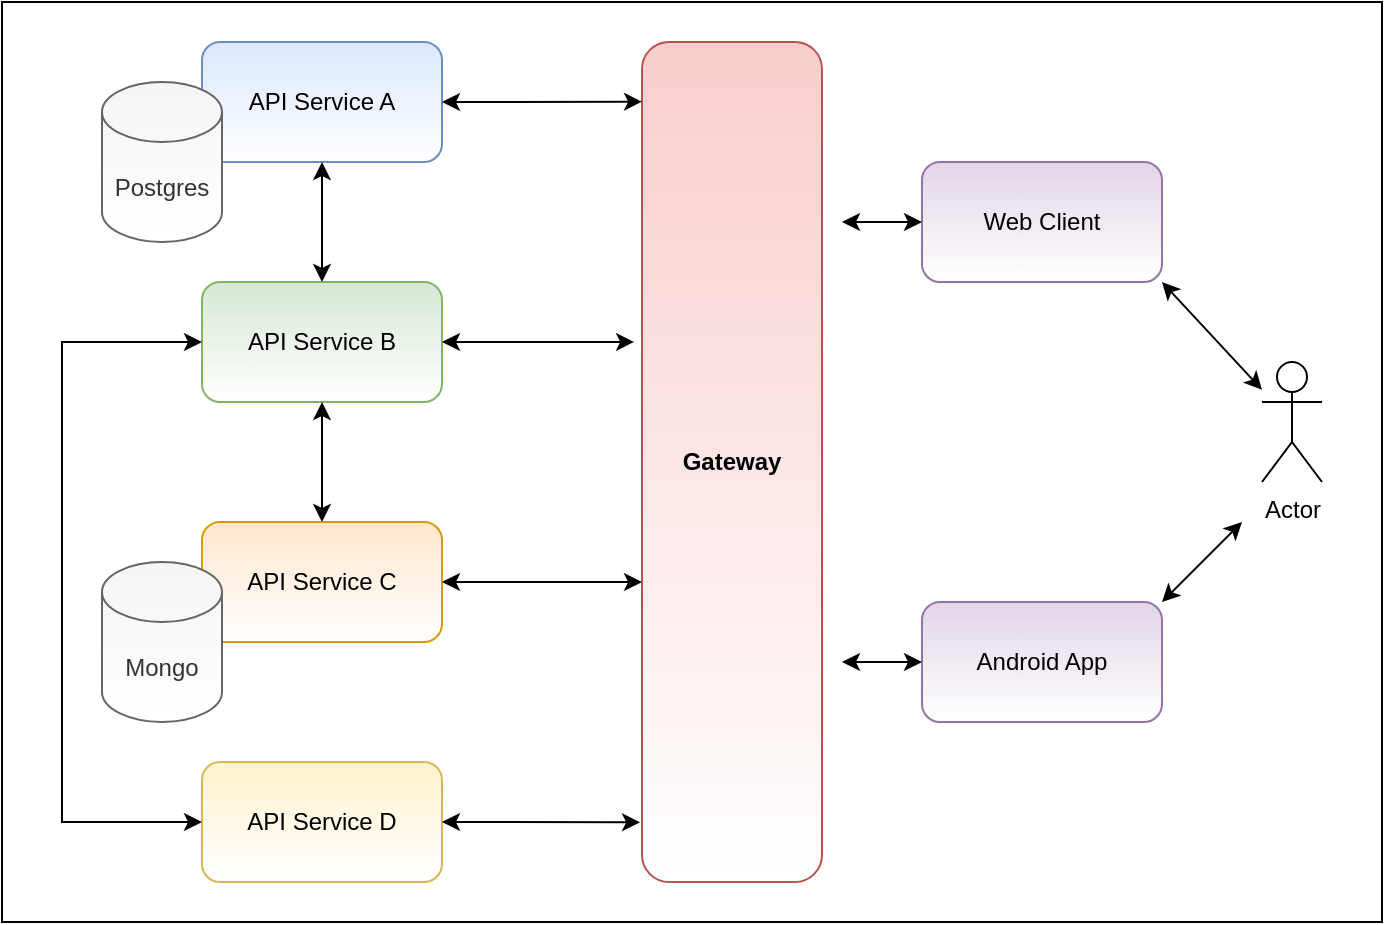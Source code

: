<mxfile version="15.8.4" type="device"><diagram id="QzXC3yaw7eqNa2f34f7a" name="Page-1"><mxGraphModel dx="925" dy="659" grid="1" gridSize="10" guides="1" tooltips="1" connect="1" arrows="1" fold="1" page="1" pageScale="1" pageWidth="827" pageHeight="1169" math="0" shadow="0"><root><mxCell id="0"/><mxCell id="1" parent="0"/><mxCell id="1a0jUWrX9NEUSbw4Mo4V-21" value="" style="rounded=0;whiteSpace=wrap;html=1;" parent="1" vertex="1"><mxGeometry x="20" y="140" width="690" height="460" as="geometry"/></mxCell><mxCell id="1a0jUWrX9NEUSbw4Mo4V-1" value="API Service A" style="rounded=1;whiteSpace=wrap;html=1;fillColor=#dae8fc;strokeColor=#6c8ebf;labelBorderColor=none;gradientColor=#ffffff;" parent="1" vertex="1"><mxGeometry x="120" y="160" width="120" height="60" as="geometry"/></mxCell><mxCell id="1a0jUWrX9NEUSbw4Mo4V-2" value="API Service B" style="rounded=1;whiteSpace=wrap;html=1;fillColor=#d5e8d4;strokeColor=#82b366;gradientColor=#ffffff;glass=0;" parent="1" vertex="1"><mxGeometry x="120" y="280" width="120" height="60" as="geometry"/></mxCell><mxCell id="1a0jUWrX9NEUSbw4Mo4V-3" value="API Service C" style="rounded=1;whiteSpace=wrap;html=1;fillColor=#ffe6cc;strokeColor=#d79b00;gradientColor=#ffffff;" parent="1" vertex="1"><mxGeometry x="120" y="400" width="120" height="60" as="geometry"/></mxCell><mxCell id="1a0jUWrX9NEUSbw4Mo4V-4" value="API Service D" style="rounded=1;whiteSpace=wrap;html=1;fillColor=#fff2cc;strokeColor=#d6b656;gradientColor=#ffffff;perimeterSpacing=0;" parent="1" vertex="1"><mxGeometry x="120" y="520" width="120" height="60" as="geometry"/></mxCell><mxCell id="1a0jUWrX9NEUSbw4Mo4V-5" value="Postgres" style="shape=cylinder3;whiteSpace=wrap;html=1;boundedLbl=1;backgroundOutline=1;size=15;fillColor=#f5f5f5;strokeColor=#666666;fontColor=#333333;gradientColor=#ffffff;sketch=0;" parent="1" vertex="1"><mxGeometry x="70" y="180" width="60" height="80" as="geometry"/></mxCell><mxCell id="1a0jUWrX9NEUSbw4Mo4V-6" value="Mongo" style="shape=cylinder3;whiteSpace=wrap;html=1;boundedLbl=1;backgroundOutline=1;size=15;fillColor=#f5f5f5;fontColor=#333333;strokeColor=#666666;shadow=0;gradientColor=#ffffff;" parent="1" vertex="1"><mxGeometry x="70" y="420" width="60" height="80" as="geometry"/></mxCell><mxCell id="1a0jUWrX9NEUSbw4Mo4V-7" value="" style="endArrow=classic;startArrow=classic;html=1;rounded=0;entryX=0.5;entryY=1;entryDx=0;entryDy=0;exitX=0.5;exitY=0;exitDx=0;exitDy=0;" parent="1" source="1a0jUWrX9NEUSbw4Mo4V-3" target="1a0jUWrX9NEUSbw4Mo4V-2" edge="1"><mxGeometry width="50" height="50" relative="1" as="geometry"><mxPoint x="-30" y="430" as="sourcePoint"/><mxPoint x="20" y="380" as="targetPoint"/></mxGeometry></mxCell><mxCell id="1a0jUWrX9NEUSbw4Mo4V-8" value="" style="endArrow=classic;startArrow=classic;html=1;rounded=0;exitX=0;exitY=0.5;exitDx=0;exitDy=0;entryX=0;entryY=0.5;entryDx=0;entryDy=0;" parent="1" source="1a0jUWrX9NEUSbw4Mo4V-4" target="1a0jUWrX9NEUSbw4Mo4V-2" edge="1"><mxGeometry width="50" height="50" relative="1" as="geometry"><mxPoint x="-80" y="550" as="sourcePoint"/><mxPoint x="-30" y="500" as="targetPoint"/><Array as="points"><mxPoint x="50" y="550"/><mxPoint x="50" y="310"/></Array></mxGeometry></mxCell><mxCell id="1a0jUWrX9NEUSbw4Mo4V-9" value="" style="endArrow=classic;startArrow=classic;html=1;rounded=0;entryX=0.5;entryY=1;entryDx=0;entryDy=0;exitX=0.5;exitY=0;exitDx=0;exitDy=0;" parent="1" source="1a0jUWrX9NEUSbw4Mo4V-2" target="1a0jUWrX9NEUSbw4Mo4V-1" edge="1"><mxGeometry width="50" height="50" relative="1" as="geometry"><mxPoint x="390" y="360" as="sourcePoint"/><mxPoint x="440" y="310" as="targetPoint"/></mxGeometry></mxCell><mxCell id="UwXUgVmEzXwFpSdHpNm6-1" value="Gateway" style="rounded=1;whiteSpace=wrap;html=1;fillColor=#f8cecc;strokeColor=#b85450;fontStyle=1;gradientColor=#ffffff;" parent="1" vertex="1"><mxGeometry x="340" y="160" width="90" height="420" as="geometry"/></mxCell><mxCell id="UwXUgVmEzXwFpSdHpNm6-6" value="Actor" style="shape=umlActor;verticalLabelPosition=bottom;verticalAlign=top;html=1;outlineConnect=0;" parent="1" vertex="1"><mxGeometry x="650" y="320" width="30" height="60" as="geometry"/></mxCell><mxCell id="B_9a50-y_hsZ7a8bmLsO-1" value="" style="endArrow=classic;startArrow=classic;html=1;rounded=0;exitX=1;exitY=0.5;exitDx=0;exitDy=0;entryX=-0.011;entryY=0.929;entryDx=0;entryDy=0;entryPerimeter=0;" parent="1" source="1a0jUWrX9NEUSbw4Mo4V-4" target="UwXUgVmEzXwFpSdHpNm6-1" edge="1"><mxGeometry width="50" height="50" relative="1" as="geometry"><mxPoint x="280" y="590" as="sourcePoint"/><mxPoint x="330" y="540" as="targetPoint"/></mxGeometry></mxCell><mxCell id="B_9a50-y_hsZ7a8bmLsO-2" value="" style="endArrow=classic;startArrow=classic;html=1;rounded=0;exitX=1;exitY=0.5;exitDx=0;exitDy=0;entryX=0;entryY=0.643;entryDx=0;entryDy=0;entryPerimeter=0;" parent="1" source="1a0jUWrX9NEUSbw4Mo4V-3" target="UwXUgVmEzXwFpSdHpNm6-1" edge="1"><mxGeometry width="50" height="50" relative="1" as="geometry"><mxPoint x="290" y="490" as="sourcePoint"/><mxPoint x="340" y="440" as="targetPoint"/></mxGeometry></mxCell><mxCell id="B_9a50-y_hsZ7a8bmLsO-3" value="" style="endArrow=classic;startArrow=classic;html=1;rounded=0;exitX=1;exitY=0.5;exitDx=0;exitDy=0;entryX=-0.044;entryY=0.357;entryDx=0;entryDy=0;entryPerimeter=0;" parent="1" source="1a0jUWrX9NEUSbw4Mo4V-2" target="UwXUgVmEzXwFpSdHpNm6-1" edge="1"><mxGeometry width="50" height="50" relative="1" as="geometry"><mxPoint x="270" y="370" as="sourcePoint"/><mxPoint x="320" y="320" as="targetPoint"/></mxGeometry></mxCell><mxCell id="B_9a50-y_hsZ7a8bmLsO-4" value="" style="endArrow=classic;startArrow=classic;html=1;rounded=0;exitX=1;exitY=0.5;exitDx=0;exitDy=0;entryX=0;entryY=0.071;entryDx=0;entryDy=0;entryPerimeter=0;" parent="1" source="1a0jUWrX9NEUSbw4Mo4V-1" target="UwXUgVmEzXwFpSdHpNm6-1" edge="1"><mxGeometry width="50" height="50" relative="1" as="geometry"><mxPoint x="290" y="280" as="sourcePoint"/><mxPoint x="340" y="230" as="targetPoint"/></mxGeometry></mxCell><mxCell id="B_9a50-y_hsZ7a8bmLsO-5" value="Web Client" style="rounded=1;whiteSpace=wrap;html=1;fillColor=#e1d5e7;strokeColor=#9673a6;gradientColor=#ffffff;" parent="1" vertex="1"><mxGeometry x="480" y="220" width="120" height="60" as="geometry"/></mxCell><mxCell id="B_9a50-y_hsZ7a8bmLsO-6" value="Android App" style="rounded=1;whiteSpace=wrap;html=1;fillColor=#e1d5e7;strokeColor=#9673a6;gradientColor=#ffffff;" parent="1" vertex="1"><mxGeometry x="480" y="440" width="120" height="60" as="geometry"/></mxCell><mxCell id="B_9a50-y_hsZ7a8bmLsO-7" value="" style="endArrow=classic;startArrow=classic;html=1;rounded=0;entryX=0;entryY=0.5;entryDx=0;entryDy=0;" parent="1" target="B_9a50-y_hsZ7a8bmLsO-6" edge="1"><mxGeometry width="50" height="50" relative="1" as="geometry"><mxPoint x="440" y="470" as="sourcePoint"/><mxPoint x="550" y="610" as="targetPoint"/></mxGeometry></mxCell><mxCell id="B_9a50-y_hsZ7a8bmLsO-8" value="" style="endArrow=classic;startArrow=classic;html=1;rounded=0;exitX=0;exitY=0.5;exitDx=0;exitDy=0;" parent="1" source="B_9a50-y_hsZ7a8bmLsO-5" edge="1"><mxGeometry width="50" height="50" relative="1" as="geometry"><mxPoint x="470" y="380" as="sourcePoint"/><mxPoint x="440" y="250" as="targetPoint"/></mxGeometry></mxCell><mxCell id="B_9a50-y_hsZ7a8bmLsO-9" value="" style="endArrow=classic;startArrow=classic;html=1;rounded=0;exitX=1;exitY=1;exitDx=0;exitDy=0;" parent="1" source="B_9a50-y_hsZ7a8bmLsO-5" target="UwXUgVmEzXwFpSdHpNm6-6" edge="1"><mxGeometry width="50" height="50" relative="1" as="geometry"><mxPoint x="560" y="390" as="sourcePoint"/><mxPoint x="610" y="340" as="targetPoint"/></mxGeometry></mxCell><mxCell id="B_9a50-y_hsZ7a8bmLsO-10" value="" style="endArrow=classic;startArrow=classic;html=1;rounded=0;exitX=1;exitY=0;exitDx=0;exitDy=0;" parent="1" source="B_9a50-y_hsZ7a8bmLsO-6" edge="1"><mxGeometry width="50" height="50" relative="1" as="geometry"><mxPoint x="720" y="630" as="sourcePoint"/><mxPoint x="640" y="400" as="targetPoint"/></mxGeometry></mxCell><mxCell id="jW4ULA162ABeGrnyzpsF-1" value="" style="shape=image;verticalLabelPosition=bottom;labelBackgroundColor=#ffffff;verticalAlign=top;aspect=fixed;imageAspect=0;image=https://www.opc-router.de/wp-content/uploads/2020/04/icon_rest_webservice_600x400px.png;" vertex="1" parent="1"><mxGeometry x="300" y="510" width="50" height="33.36" as="geometry"/></mxCell><mxCell id="jW4ULA162ABeGrnyzpsF-2" value="" style="shape=image;verticalLabelPosition=bottom;labelBackgroundColor=#ffffff;verticalAlign=top;aspect=fixed;imageAspect=0;image=https://www.opc-router.de/wp-content/uploads/2020/04/icon_rest_webservice_600x400px.png;" vertex="1" parent="1"><mxGeometry x="300" y="380" width="50" height="33.36" as="geometry"/></mxCell><mxCell id="jW4ULA162ABeGrnyzpsF-3" value="" style="shape=image;verticalLabelPosition=bottom;labelBackgroundColor=#ffffff;verticalAlign=top;aspect=fixed;imageAspect=0;image=https://upload.wikimedia.org/wikipedia/commons/thumb/1/17/GraphQL_Logo.svg/1200px-GraphQL_Logo.svg.png;" vertex="1" parent="1"><mxGeometry x="420" y="480" width="30" height="30" as="geometry"/></mxCell></root></mxGraphModel></diagram></mxfile>